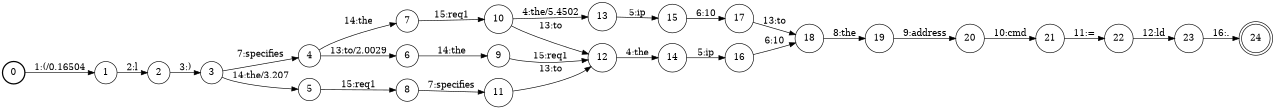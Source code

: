 digraph FST {
rankdir = LR;
size = "8.5,11";
label = "";
center = 1;
orientation = Portrait;
ranksep = "0.4";
nodesep = "0.25";
0 [label = "0", shape = circle, style = bold, fontsize = 14]
	0 -> 1 [label = "1:(/0.16504", fontsize = 14];
1 [label = "1", shape = circle, style = solid, fontsize = 14]
	1 -> 2 [label = "2:l", fontsize = 14];
2 [label = "2", shape = circle, style = solid, fontsize = 14]
	2 -> 3 [label = "3:)", fontsize = 14];
3 [label = "3", shape = circle, style = solid, fontsize = 14]
	3 -> 4 [label = "7:specifies", fontsize = 14];
	3 -> 5 [label = "14:the/3.207", fontsize = 14];
4 [label = "4", shape = circle, style = solid, fontsize = 14]
	4 -> 6 [label = "13:to/2.0029", fontsize = 14];
	4 -> 7 [label = "14:the", fontsize = 14];
5 [label = "5", shape = circle, style = solid, fontsize = 14]
	5 -> 8 [label = "15:req1", fontsize = 14];
6 [label = "6", shape = circle, style = solid, fontsize = 14]
	6 -> 9 [label = "14:the", fontsize = 14];
7 [label = "7", shape = circle, style = solid, fontsize = 14]
	7 -> 10 [label = "15:req1", fontsize = 14];
8 [label = "8", shape = circle, style = solid, fontsize = 14]
	8 -> 11 [label = "7:specifies", fontsize = 14];
9 [label = "9", shape = circle, style = solid, fontsize = 14]
	9 -> 12 [label = "15:req1", fontsize = 14];
10 [label = "10", shape = circle, style = solid, fontsize = 14]
	10 -> 12 [label = "13:to", fontsize = 14];
	10 -> 13 [label = "4:the/5.4502", fontsize = 14];
11 [label = "11", shape = circle, style = solid, fontsize = 14]
	11 -> 12 [label = "13:to", fontsize = 14];
12 [label = "12", shape = circle, style = solid, fontsize = 14]
	12 -> 14 [label = "4:the", fontsize = 14];
13 [label = "13", shape = circle, style = solid, fontsize = 14]
	13 -> 15 [label = "5:ip", fontsize = 14];
14 [label = "14", shape = circle, style = solid, fontsize = 14]
	14 -> 16 [label = "5:ip", fontsize = 14];
15 [label = "15", shape = circle, style = solid, fontsize = 14]
	15 -> 17 [label = "6:10", fontsize = 14];
16 [label = "16", shape = circle, style = solid, fontsize = 14]
	16 -> 18 [label = "6:10", fontsize = 14];
17 [label = "17", shape = circle, style = solid, fontsize = 14]
	17 -> 18 [label = "13:to", fontsize = 14];
18 [label = "18", shape = circle, style = solid, fontsize = 14]
	18 -> 19 [label = "8:the", fontsize = 14];
19 [label = "19", shape = circle, style = solid, fontsize = 14]
	19 -> 20 [label = "9:address", fontsize = 14];
20 [label = "20", shape = circle, style = solid, fontsize = 14]
	20 -> 21 [label = "10:cmd", fontsize = 14];
21 [label = "21", shape = circle, style = solid, fontsize = 14]
	21 -> 22 [label = "11:=", fontsize = 14];
22 [label = "22", shape = circle, style = solid, fontsize = 14]
	22 -> 23 [label = "12:ld", fontsize = 14];
23 [label = "23", shape = circle, style = solid, fontsize = 14]
	23 -> 24 [label = "16:.", fontsize = 14];
24 [label = "24", shape = doublecircle, style = solid, fontsize = 14]
}
